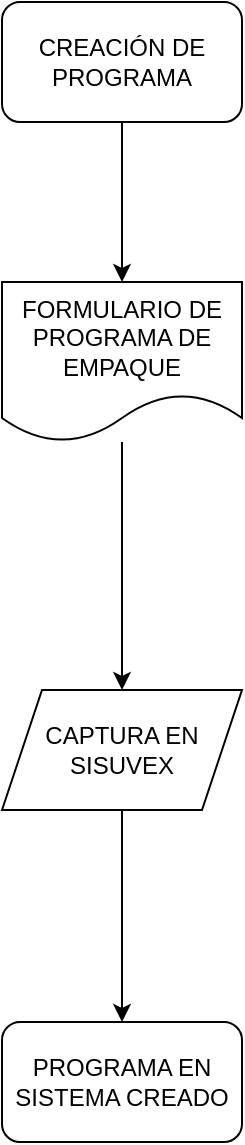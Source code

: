 <mxfile version="21.1.6" type="github">
  <diagram name="Página-1" id="Q4JGNG_Z1TLiVNXhTvYV">
    <mxGraphModel dx="1434" dy="788" grid="1" gridSize="10" guides="1" tooltips="1" connect="1" arrows="1" fold="1" page="1" pageScale="1" pageWidth="1169" pageHeight="827" math="0" shadow="0">
      <root>
        <mxCell id="0" />
        <mxCell id="1" parent="0" />
        <mxCell id="Qb9ebPlhgd1MtIVCZwGN-3" style="edgeStyle=orthogonalEdgeStyle;rounded=0;orthogonalLoop=1;jettySize=auto;html=1;" edge="1" parent="1" source="Qb9ebPlhgd1MtIVCZwGN-1" target="Qb9ebPlhgd1MtIVCZwGN-2">
          <mxGeometry relative="1" as="geometry" />
        </mxCell>
        <mxCell id="Qb9ebPlhgd1MtIVCZwGN-1" value="CREACIÓN DE PROGRAMA" style="rounded=1;whiteSpace=wrap;html=1;" vertex="1" parent="1">
          <mxGeometry x="465" y="40" width="120" height="60" as="geometry" />
        </mxCell>
        <mxCell id="Qb9ebPlhgd1MtIVCZwGN-5" style="edgeStyle=orthogonalEdgeStyle;rounded=0;orthogonalLoop=1;jettySize=auto;html=1;" edge="1" parent="1" source="Qb9ebPlhgd1MtIVCZwGN-2" target="Qb9ebPlhgd1MtIVCZwGN-4">
          <mxGeometry relative="1" as="geometry" />
        </mxCell>
        <mxCell id="Qb9ebPlhgd1MtIVCZwGN-2" value="FORMULARIO DE PROGRAMA DE EMPAQUE" style="shape=document;whiteSpace=wrap;html=1;boundedLbl=1;" vertex="1" parent="1">
          <mxGeometry x="465" y="180" width="120" height="80" as="geometry" />
        </mxCell>
        <mxCell id="Qb9ebPlhgd1MtIVCZwGN-7" style="edgeStyle=orthogonalEdgeStyle;rounded=0;orthogonalLoop=1;jettySize=auto;html=1;" edge="1" parent="1" source="Qb9ebPlhgd1MtIVCZwGN-4" target="Qb9ebPlhgd1MtIVCZwGN-6">
          <mxGeometry relative="1" as="geometry" />
        </mxCell>
        <mxCell id="Qb9ebPlhgd1MtIVCZwGN-4" value="CAPTURA EN SISUVEX" style="shape=parallelogram;perimeter=parallelogramPerimeter;whiteSpace=wrap;html=1;fixedSize=1;" vertex="1" parent="1">
          <mxGeometry x="465" y="384" width="120" height="60" as="geometry" />
        </mxCell>
        <mxCell id="Qb9ebPlhgd1MtIVCZwGN-6" value="PROGRAMA EN SISTEMA CREADO" style="rounded=1;whiteSpace=wrap;html=1;" vertex="1" parent="1">
          <mxGeometry x="465" y="550" width="120" height="60" as="geometry" />
        </mxCell>
      </root>
    </mxGraphModel>
  </diagram>
</mxfile>
